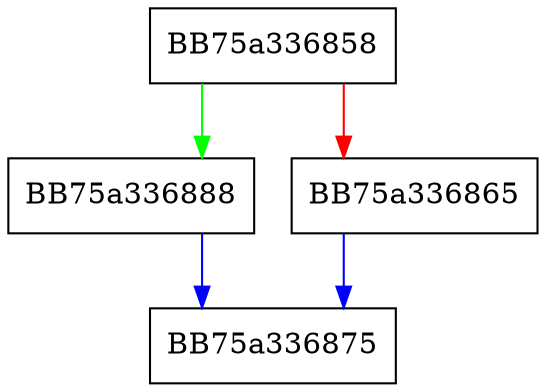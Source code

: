 digraph msil_get_sum4_R0_target_op {
  node [shape="box"];
  graph [splines=ortho];
  BB75a336858 -> BB75a336888 [color="green"];
  BB75a336858 -> BB75a336865 [color="red"];
  BB75a336865 -> BB75a336875 [color="blue"];
  BB75a336888 -> BB75a336875 [color="blue"];
}